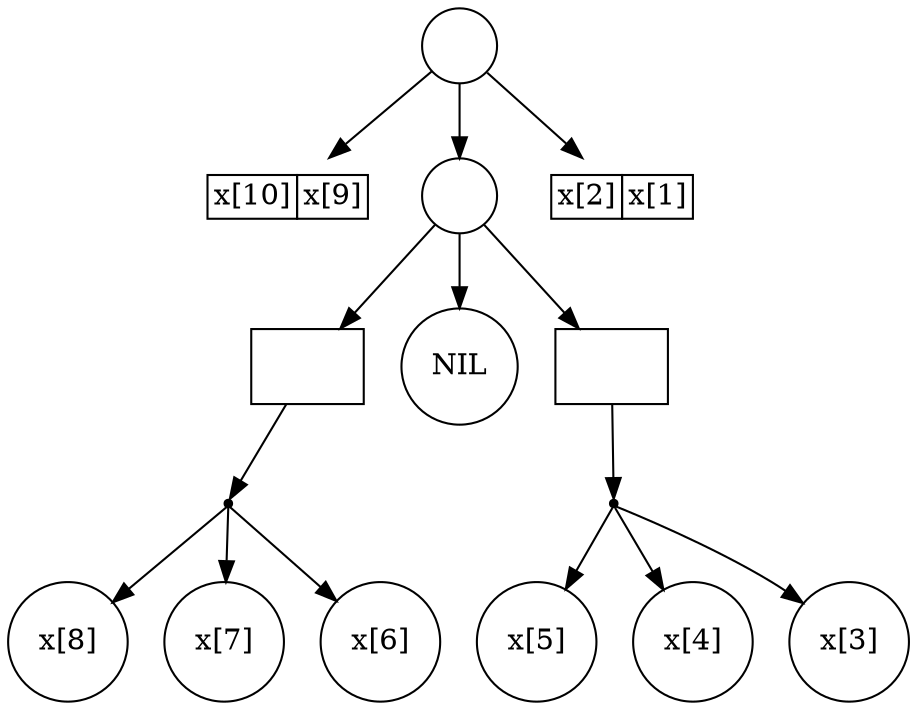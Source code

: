 digraph G {
	margin="0"
	root[shape=circle, label=""];
	front[shape=plaintext, label=<<table BORDER="0" CELLBORDER="1" CELLSPACING="0">
          <tr><td>x[10]</td><td>x[9]</td></tr></table>>];
	mid[shape=circle, label=""];
	rear[shape=plaintext, label=<<table BORDER="0" CELLBORDER="1" CELLSPACING="0">
          <tr><td>x[2]</td><td>x[1]</td></tr></table>>];
	root->front;
	root->mid;
	root->rear;
	{rank=same front->mid->rear[style=invis]}

    mfront[shape=box, label=""];
    mmid[shape=circle, label="NIL"];
    mrear[shape=box, label=""];
	mid->mfront;
	mid->mmid;
	mid->mrear;
	{rank=same mfront->mmid->mrear[style=invis]}

    mfrontr[shape=point];
	x8[shape=circle, label="x[8]"];
	x7[shape=circle, label="x[7]"];
	x6[shape=circle, label="x[6]"];
    mfront->mfrontr;
    mfrontr->x8;
    mfrontr->x7;
    mfrontr->x6;
    {rank=same x8->x7->x6[style=invis]}

    mrearr[shape=point];
	x5[shape=circle, label="x[5]"];
	x4[shape=circle, label="x[4]"];
	x3[shape=circle, label="x[3]"];
    mrear->mrearr;
    mrearr->x5;
    mrearr->x4;
    mrearr->x3;
    {rank=same x5->x4->x3[style=invis]}

    {rank=same x6 x5}
}
